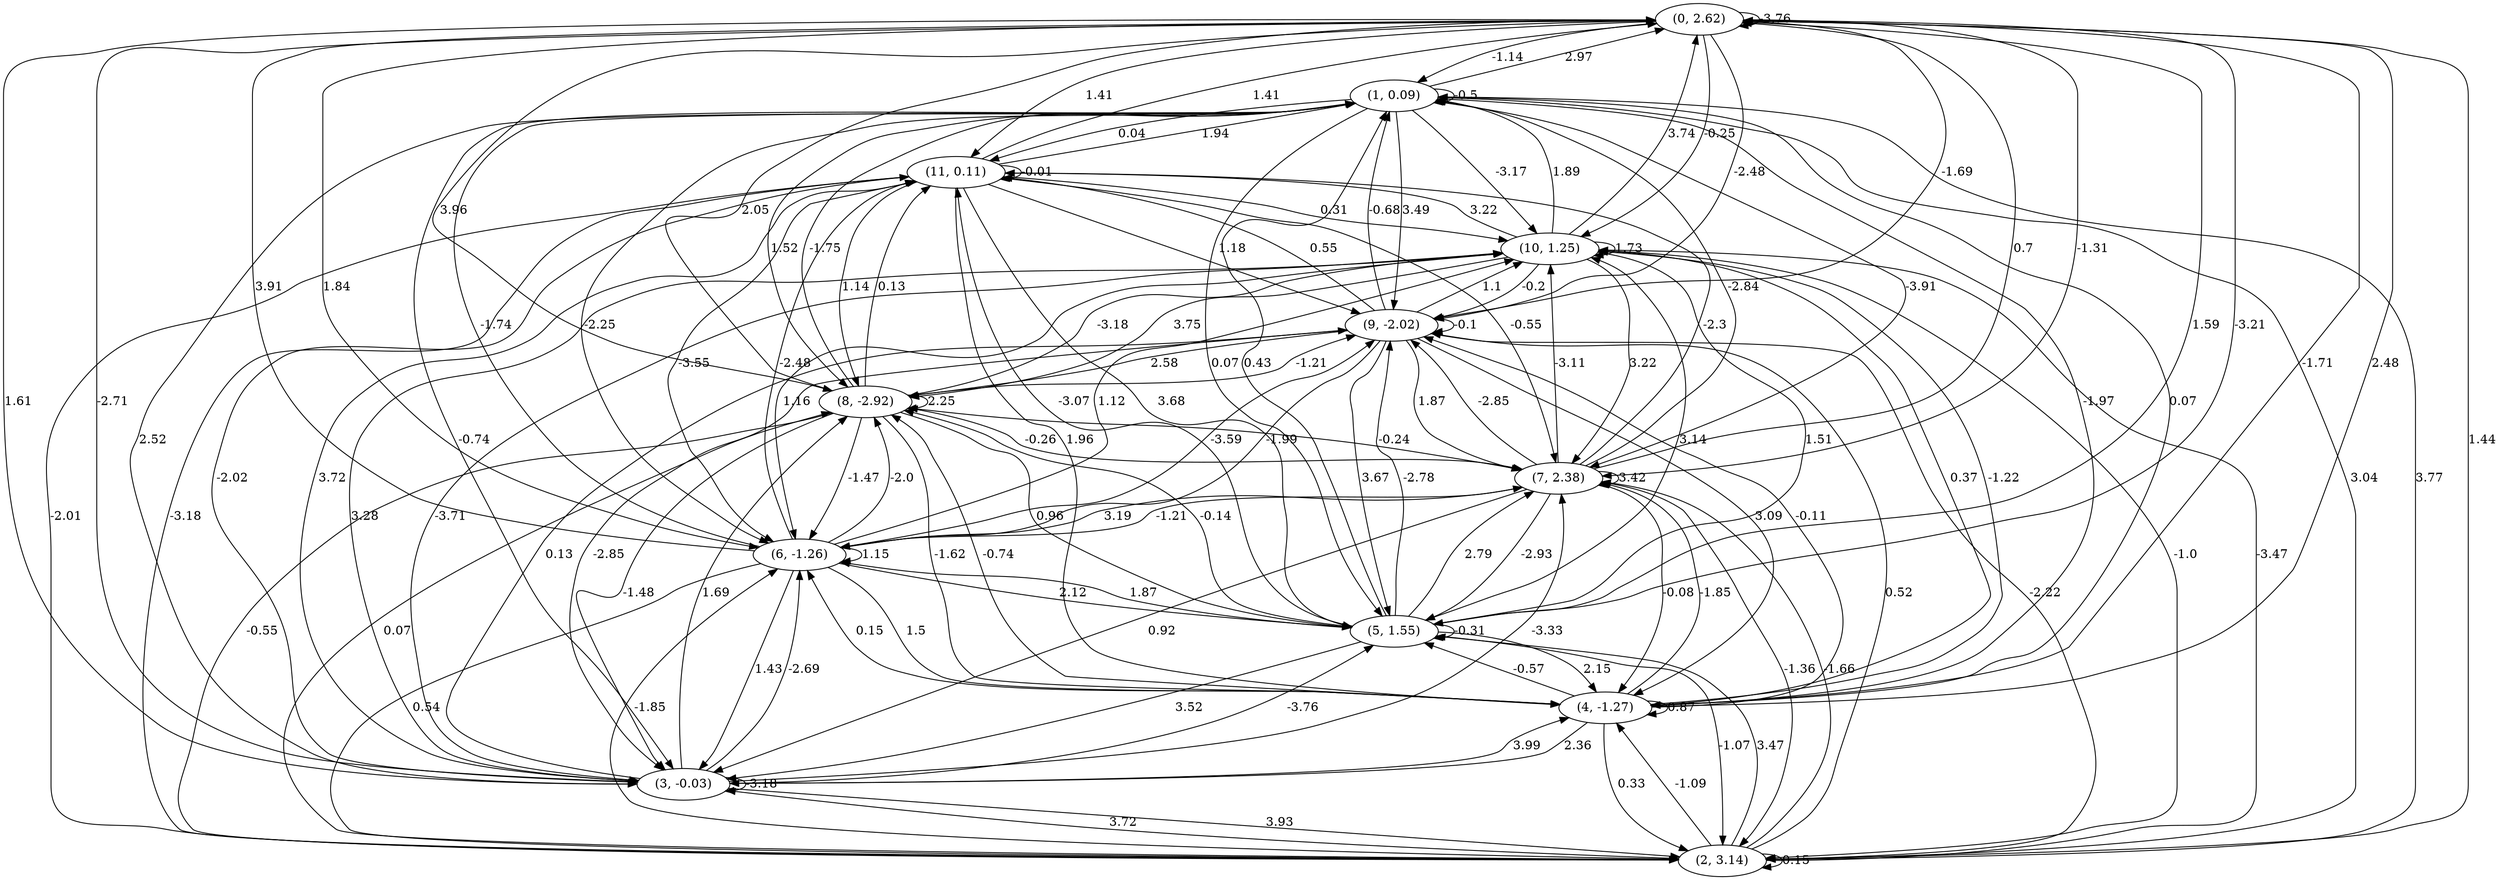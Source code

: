 digraph {
    0 [ label = "(0, 2.62)" ]
    1 [ label = "(1, 0.09)" ]
    2 [ label = "(2, 3.14)" ]
    3 [ label = "(3, -0.03)" ]
    4 [ label = "(4, -1.27)" ]
    5 [ label = "(5, 1.55)" ]
    6 [ label = "(6, -1.26)" ]
    7 [ label = "(7, 2.38)" ]
    8 [ label = "(8, -2.92)" ]
    9 [ label = "(9, -2.02)" ]
    10 [ label = "(10, 1.25)" ]
    11 [ label = "(11, 0.11)" ]
    0 -> 0 [ label = "-3.76" ]
    1 -> 1 [ label = "-0.5" ]
    2 -> 2 [ label = "0.15" ]
    3 -> 3 [ label = "-3.18" ]
    4 -> 4 [ label = "0.87" ]
    5 -> 5 [ label = "-0.31" ]
    6 -> 6 [ label = "1.15" ]
    7 -> 7 [ label = "3.42" ]
    8 -> 8 [ label = "2.25" ]
    9 -> 9 [ label = "-0.1" ]
    10 -> 10 [ label = "1.73" ]
    11 -> 11 [ label = "-0.01" ]
    1 -> 0 [ label = "2.97" ]
    3 -> 0 [ label = "-2.71" ]
    4 -> 0 [ label = "2.48" ]
    5 -> 0 [ label = "-3.21" ]
    6 -> 0 [ label = "3.91" ]
    7 -> 0 [ label = "0.7" ]
    8 -> 0 [ label = "2.05" ]
    9 -> 0 [ label = "-1.69" ]
    10 -> 0 [ label = "3.74" ]
    11 -> 0 [ label = "1.41" ]
    0 -> 1 [ label = "-1.14" ]
    2 -> 1 [ label = "3.77" ]
    3 -> 1 [ label = "2.52" ]
    4 -> 1 [ label = "0.07" ]
    5 -> 1 [ label = "0.43" ]
    6 -> 1 [ label = "-1.74" ]
    7 -> 1 [ label = "-2.84" ]
    8 -> 1 [ label = "-1.75" ]
    9 -> 1 [ label = "-0.68" ]
    10 -> 1 [ label = "1.89" ]
    11 -> 1 [ label = "1.94" ]
    0 -> 2 [ label = "1.44" ]
    1 -> 2 [ label = "3.04" ]
    3 -> 2 [ label = "3.93" ]
    4 -> 2 [ label = "0.33" ]
    5 -> 2 [ label = "-1.07" ]
    6 -> 2 [ label = "0.54" ]
    7 -> 2 [ label = "-1.36" ]
    8 -> 2 [ label = "-0.55" ]
    9 -> 2 [ label = "-2.22" ]
    10 -> 2 [ label = "-1.0" ]
    11 -> 2 [ label = "-3.18" ]
    0 -> 3 [ label = "1.61" ]
    1 -> 3 [ label = "-0.74" ]
    2 -> 3 [ label = "3.72" ]
    4 -> 3 [ label = "2.36" ]
    5 -> 3 [ label = "3.52" ]
    6 -> 3 [ label = "1.43" ]
    7 -> 3 [ label = "0.92" ]
    8 -> 3 [ label = "-1.48" ]
    9 -> 3 [ label = "-2.85" ]
    10 -> 3 [ label = "-3.71" ]
    11 -> 3 [ label = "-2.02" ]
    0 -> 4 [ label = "-1.71" ]
    1 -> 4 [ label = "-1.97" ]
    2 -> 4 [ label = "-1.09" ]
    3 -> 4 [ label = "3.99" ]
    5 -> 4 [ label = "2.15" ]
    6 -> 4 [ label = "1.5" ]
    7 -> 4 [ label = "-0.08" ]
    8 -> 4 [ label = "-1.62" ]
    9 -> 4 [ label = "3.09" ]
    10 -> 4 [ label = "0.37" ]
    11 -> 4 [ label = "1.96" ]
    0 -> 5 [ label = "1.59" ]
    1 -> 5 [ label = "0.07" ]
    2 -> 5 [ label = "3.47" ]
    3 -> 5 [ label = "-3.76" ]
    4 -> 5 [ label = "-0.57" ]
    6 -> 5 [ label = "2.12" ]
    7 -> 5 [ label = "-2.93" ]
    8 -> 5 [ label = "0.96" ]
    9 -> 5 [ label = "3.67" ]
    10 -> 5 [ label = "1.51" ]
    11 -> 5 [ label = "3.68" ]
    0 -> 6 [ label = "1.84" ]
    1 -> 6 [ label = "-2.25" ]
    2 -> 6 [ label = "-1.85" ]
    3 -> 6 [ label = "-2.69" ]
    4 -> 6 [ label = "0.15" ]
    5 -> 6 [ label = "1.87" ]
    7 -> 6 [ label = "-1.21" ]
    8 -> 6 [ label = "-1.47" ]
    9 -> 6 [ label = "-1.99" ]
    10 -> 6 [ label = "1.16" ]
    11 -> 6 [ label = "-3.55" ]
    0 -> 7 [ label = "-1.31" ]
    1 -> 7 [ label = "-3.91" ]
    2 -> 7 [ label = "-1.66" ]
    3 -> 7 [ label = "-3.33" ]
    4 -> 7 [ label = "-1.85" ]
    5 -> 7 [ label = "2.79" ]
    6 -> 7 [ label = "3.19" ]
    8 -> 7 [ label = "-0.26" ]
    9 -> 7 [ label = "1.87" ]
    10 -> 7 [ label = "3.22" ]
    11 -> 7 [ label = "-0.55" ]
    0 -> 8 [ label = "3.96" ]
    1 -> 8 [ label = "1.52" ]
    2 -> 8 [ label = "0.07" ]
    3 -> 8 [ label = "1.69" ]
    4 -> 8 [ label = "-0.74" ]
    5 -> 8 [ label = "-0.14" ]
    6 -> 8 [ label = "-2.0" ]
    7 -> 8 [ label = "-0.24" ]
    9 -> 8 [ label = "2.58" ]
    10 -> 8 [ label = "3.75" ]
    11 -> 8 [ label = "1.14" ]
    0 -> 9 [ label = "-2.48" ]
    1 -> 9 [ label = "3.49" ]
    2 -> 9 [ label = "0.52" ]
    3 -> 9 [ label = "0.13" ]
    4 -> 9 [ label = "-0.11" ]
    5 -> 9 [ label = "-2.78" ]
    6 -> 9 [ label = "-3.59" ]
    7 -> 9 [ label = "-2.85" ]
    8 -> 9 [ label = "-1.21" ]
    10 -> 9 [ label = "-0.2" ]
    11 -> 9 [ label = "1.18" ]
    0 -> 10 [ label = "-0.25" ]
    1 -> 10 [ label = "-3.17" ]
    2 -> 10 [ label = "-3.47" ]
    3 -> 10 [ label = "3.28" ]
    4 -> 10 [ label = "-1.22" ]
    5 -> 10 [ label = "3.14" ]
    6 -> 10 [ label = "1.12" ]
    7 -> 10 [ label = "-3.11" ]
    8 -> 10 [ label = "-3.18" ]
    9 -> 10 [ label = "1.1" ]
    11 -> 10 [ label = "0.31" ]
    0 -> 11 [ label = "1.41" ]
    1 -> 11 [ label = "0.04" ]
    2 -> 11 [ label = "-2.01" ]
    3 -> 11 [ label = "3.72" ]
    5 -> 11 [ label = "-3.07" ]
    6 -> 11 [ label = "-2.48" ]
    7 -> 11 [ label = "-2.3" ]
    8 -> 11 [ label = "0.13" ]
    9 -> 11 [ label = "0.55" ]
    10 -> 11 [ label = "3.22" ]
}

